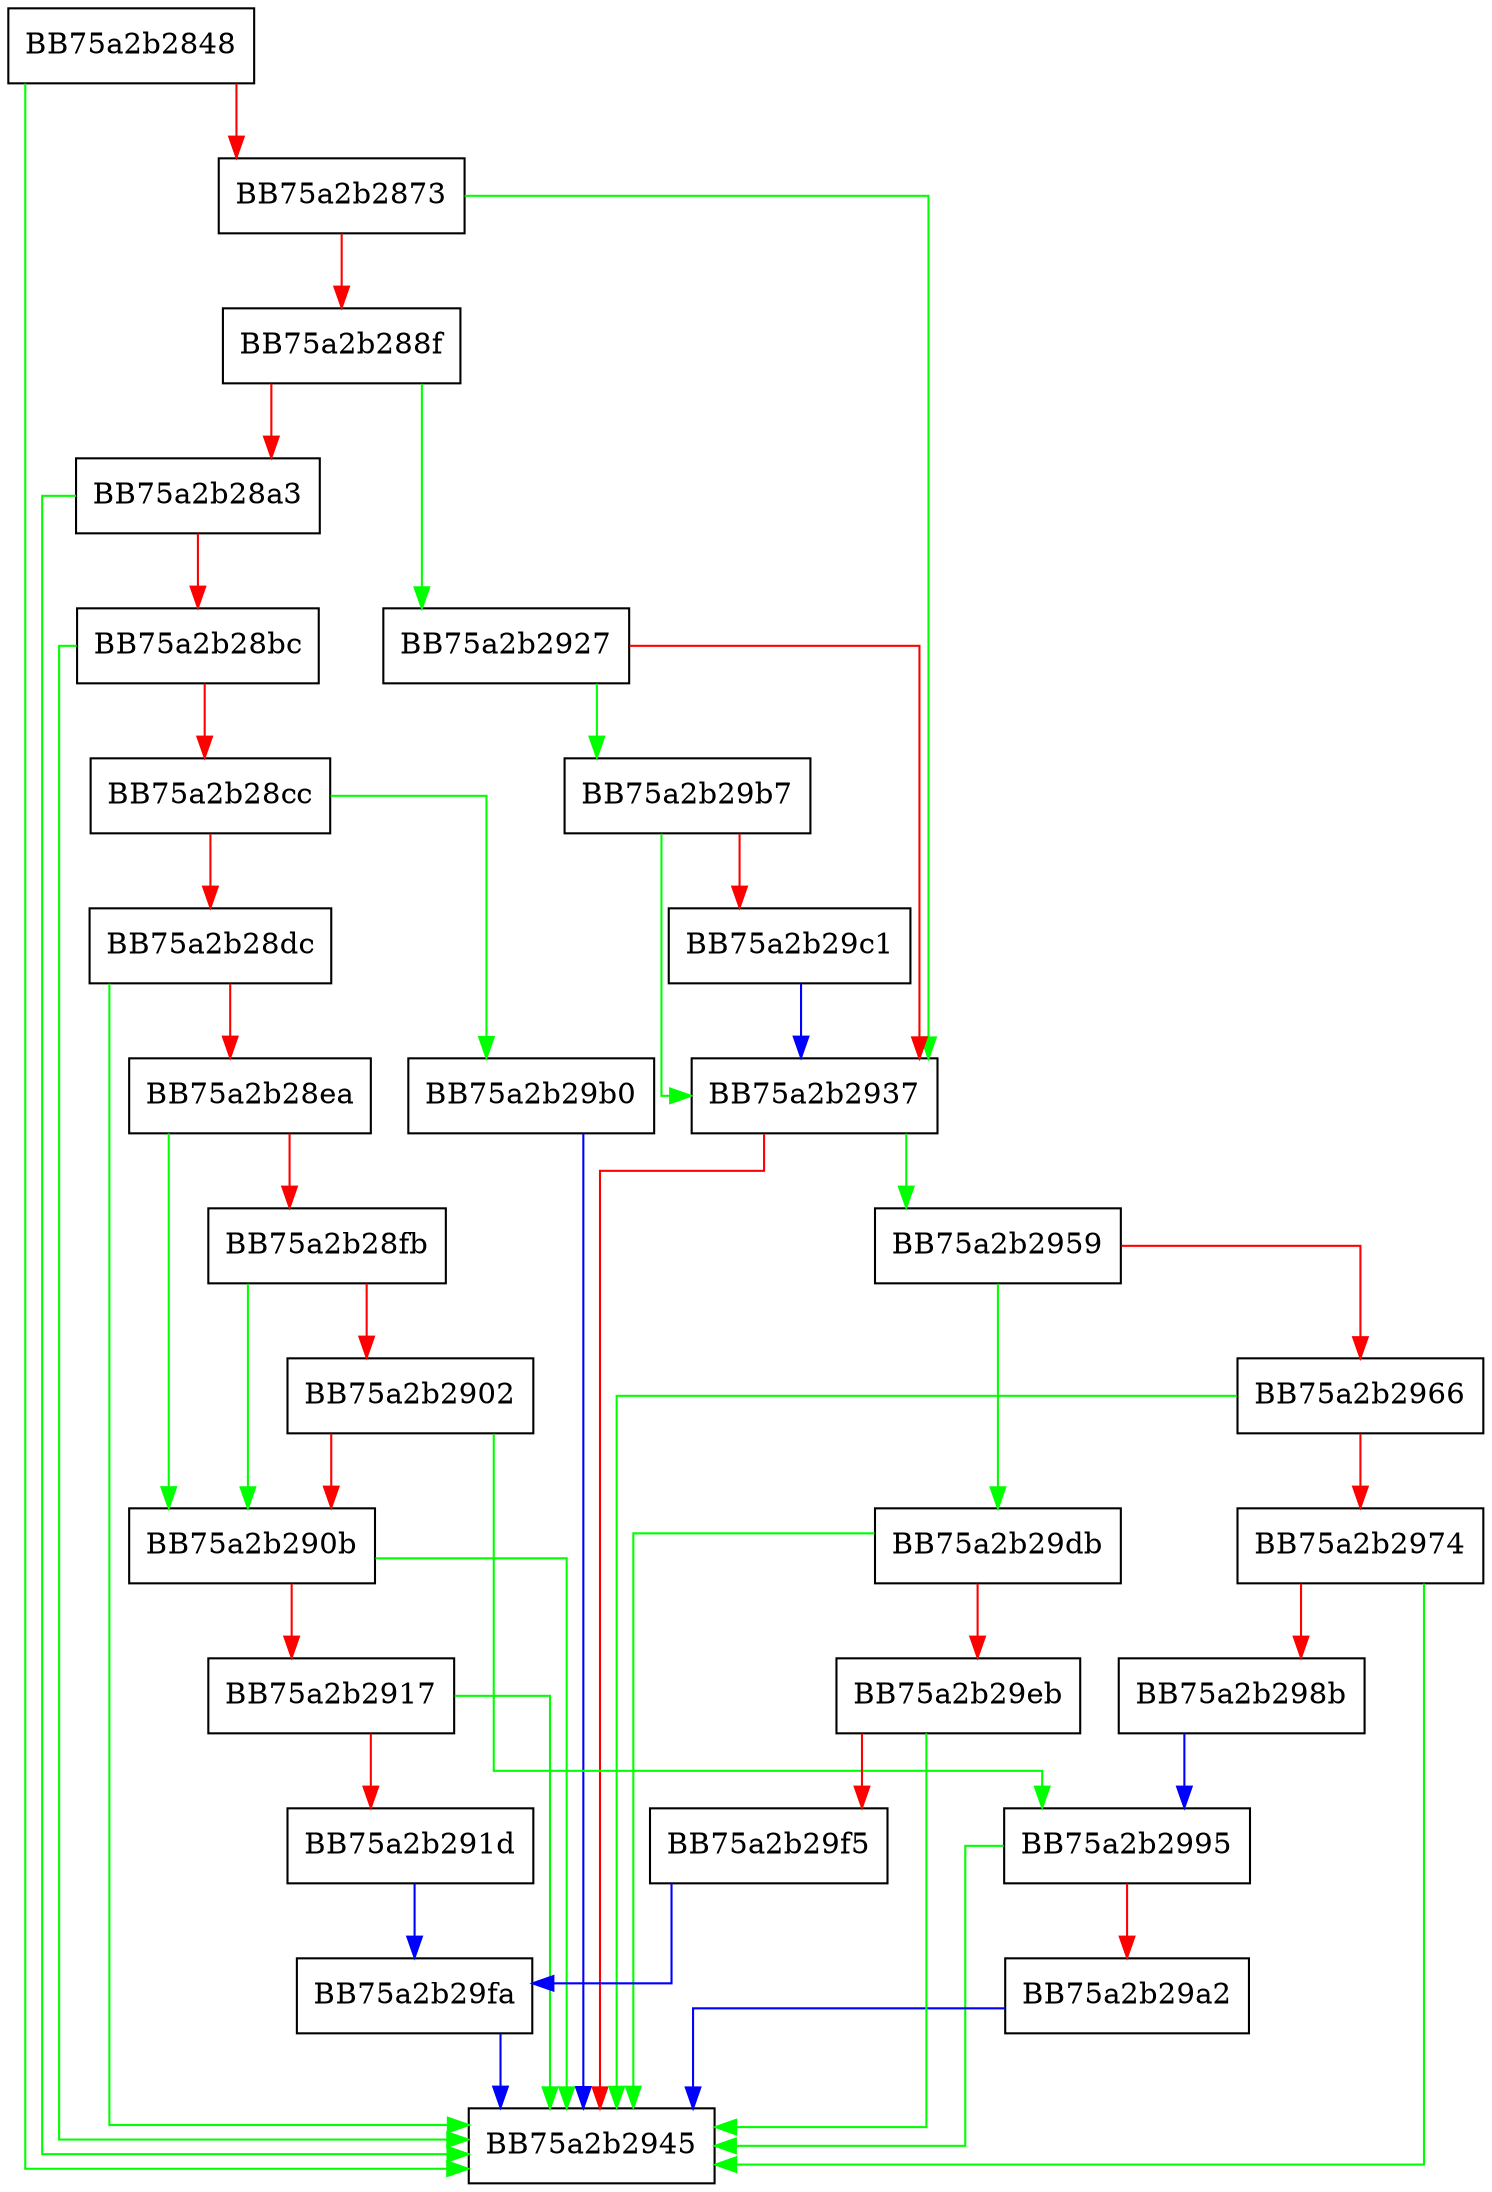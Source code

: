 digraph GetCachedFileHashes {
  node [shape="box"];
  graph [splines=ortho];
  BB75a2b2848 -> BB75a2b2945 [color="green"];
  BB75a2b2848 -> BB75a2b2873 [color="red"];
  BB75a2b2873 -> BB75a2b2937 [color="green"];
  BB75a2b2873 -> BB75a2b288f [color="red"];
  BB75a2b288f -> BB75a2b2927 [color="green"];
  BB75a2b288f -> BB75a2b28a3 [color="red"];
  BB75a2b28a3 -> BB75a2b2945 [color="green"];
  BB75a2b28a3 -> BB75a2b28bc [color="red"];
  BB75a2b28bc -> BB75a2b2945 [color="green"];
  BB75a2b28bc -> BB75a2b28cc [color="red"];
  BB75a2b28cc -> BB75a2b29b0 [color="green"];
  BB75a2b28cc -> BB75a2b28dc [color="red"];
  BB75a2b28dc -> BB75a2b2945 [color="green"];
  BB75a2b28dc -> BB75a2b28ea [color="red"];
  BB75a2b28ea -> BB75a2b290b [color="green"];
  BB75a2b28ea -> BB75a2b28fb [color="red"];
  BB75a2b28fb -> BB75a2b290b [color="green"];
  BB75a2b28fb -> BB75a2b2902 [color="red"];
  BB75a2b2902 -> BB75a2b2995 [color="green"];
  BB75a2b2902 -> BB75a2b290b [color="red"];
  BB75a2b290b -> BB75a2b2945 [color="green"];
  BB75a2b290b -> BB75a2b2917 [color="red"];
  BB75a2b2917 -> BB75a2b2945 [color="green"];
  BB75a2b2917 -> BB75a2b291d [color="red"];
  BB75a2b291d -> BB75a2b29fa [color="blue"];
  BB75a2b2927 -> BB75a2b29b7 [color="green"];
  BB75a2b2927 -> BB75a2b2937 [color="red"];
  BB75a2b2937 -> BB75a2b2959 [color="green"];
  BB75a2b2937 -> BB75a2b2945 [color="red"];
  BB75a2b2959 -> BB75a2b29db [color="green"];
  BB75a2b2959 -> BB75a2b2966 [color="red"];
  BB75a2b2966 -> BB75a2b2945 [color="green"];
  BB75a2b2966 -> BB75a2b2974 [color="red"];
  BB75a2b2974 -> BB75a2b2945 [color="green"];
  BB75a2b2974 -> BB75a2b298b [color="red"];
  BB75a2b298b -> BB75a2b2995 [color="blue"];
  BB75a2b2995 -> BB75a2b2945 [color="green"];
  BB75a2b2995 -> BB75a2b29a2 [color="red"];
  BB75a2b29a2 -> BB75a2b2945 [color="blue"];
  BB75a2b29b0 -> BB75a2b2945 [color="blue"];
  BB75a2b29b7 -> BB75a2b2937 [color="green"];
  BB75a2b29b7 -> BB75a2b29c1 [color="red"];
  BB75a2b29c1 -> BB75a2b2937 [color="blue"];
  BB75a2b29db -> BB75a2b2945 [color="green"];
  BB75a2b29db -> BB75a2b29eb [color="red"];
  BB75a2b29eb -> BB75a2b2945 [color="green"];
  BB75a2b29eb -> BB75a2b29f5 [color="red"];
  BB75a2b29f5 -> BB75a2b29fa [color="blue"];
  BB75a2b29fa -> BB75a2b2945 [color="blue"];
}